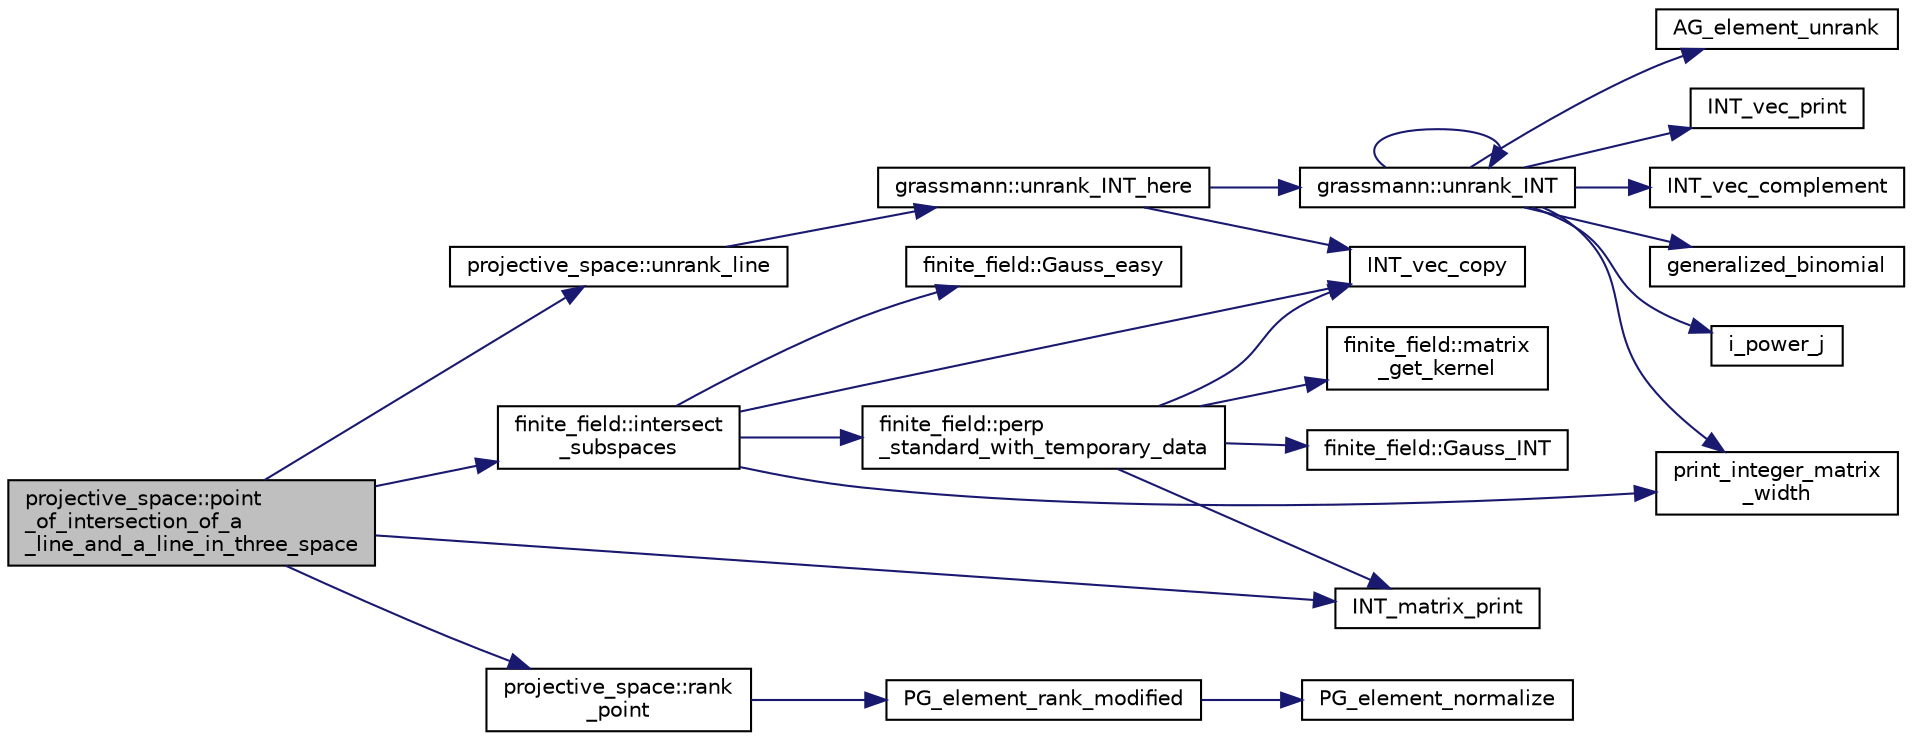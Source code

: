 digraph "projective_space::point_of_intersection_of_a_line_and_a_line_in_three_space"
{
  edge [fontname="Helvetica",fontsize="10",labelfontname="Helvetica",labelfontsize="10"];
  node [fontname="Helvetica",fontsize="10",shape=record];
  rankdir="LR";
  Node2874 [label="projective_space::point\l_of_intersection_of_a\l_line_and_a_line_in_three_space",height=0.2,width=0.4,color="black", fillcolor="grey75", style="filled", fontcolor="black"];
  Node2874 -> Node2875 [color="midnightblue",fontsize="10",style="solid",fontname="Helvetica"];
  Node2875 [label="projective_space::unrank_line",height=0.2,width=0.4,color="black", fillcolor="white", style="filled",URL="$d2/d17/classprojective__space.html#abdc61b40bc8adc18628e1d3a1755dcae"];
  Node2875 -> Node2876 [color="midnightblue",fontsize="10",style="solid",fontname="Helvetica"];
  Node2876 [label="grassmann::unrank_INT_here",height=0.2,width=0.4,color="black", fillcolor="white", style="filled",URL="$df/d02/classgrassmann.html#aa51bb30ed0feb7ad87d500b76e0b3cbe"];
  Node2876 -> Node2877 [color="midnightblue",fontsize="10",style="solid",fontname="Helvetica"];
  Node2877 [label="grassmann::unrank_INT",height=0.2,width=0.4,color="black", fillcolor="white", style="filled",URL="$df/d02/classgrassmann.html#a32079405b95a6da2ba1420567d762d64"];
  Node2877 -> Node2878 [color="midnightblue",fontsize="10",style="solid",fontname="Helvetica"];
  Node2878 [label="generalized_binomial",height=0.2,width=0.4,color="black", fillcolor="white", style="filled",URL="$d2/d7c/combinatorics_8_c.html#a24762dc22e45175d18ec1ec1d2556ae8"];
  Node2877 -> Node2879 [color="midnightblue",fontsize="10",style="solid",fontname="Helvetica"];
  Node2879 [label="i_power_j",height=0.2,width=0.4,color="black", fillcolor="white", style="filled",URL="$de/dc5/algebra__and__number__theory_8h.html#a39b321523e8957d701618bb5cac542b5"];
  Node2877 -> Node2880 [color="midnightblue",fontsize="10",style="solid",fontname="Helvetica"];
  Node2880 [label="AG_element_unrank",height=0.2,width=0.4,color="black", fillcolor="white", style="filled",URL="$d4/d67/geometry_8h.html#a4a33b86c87b2879b97cfa1327abe2885"];
  Node2877 -> Node2881 [color="midnightblue",fontsize="10",style="solid",fontname="Helvetica"];
  Node2881 [label="INT_vec_print",height=0.2,width=0.4,color="black", fillcolor="white", style="filled",URL="$df/dbf/sajeeb_8_c.html#a79a5901af0b47dd0d694109543c027fe"];
  Node2877 -> Node2877 [color="midnightblue",fontsize="10",style="solid",fontname="Helvetica"];
  Node2877 -> Node2882 [color="midnightblue",fontsize="10",style="solid",fontname="Helvetica"];
  Node2882 [label="INT_vec_complement",height=0.2,width=0.4,color="black", fillcolor="white", style="filled",URL="$d5/db4/io__and__os_8h.html#a2a0a724647575fcd3090c763985eb81a"];
  Node2877 -> Node2883 [color="midnightblue",fontsize="10",style="solid",fontname="Helvetica"];
  Node2883 [label="print_integer_matrix\l_width",height=0.2,width=0.4,color="black", fillcolor="white", style="filled",URL="$d5/db4/io__and__os_8h.html#aa78f3e73fc2179251bd15adbcc31573f"];
  Node2876 -> Node2884 [color="midnightblue",fontsize="10",style="solid",fontname="Helvetica"];
  Node2884 [label="INT_vec_copy",height=0.2,width=0.4,color="black", fillcolor="white", style="filled",URL="$df/dbf/sajeeb_8_c.html#ac2d875e27e009af6ec04d17254d11075"];
  Node2874 -> Node2885 [color="midnightblue",fontsize="10",style="solid",fontname="Helvetica"];
  Node2885 [label="INT_matrix_print",height=0.2,width=0.4,color="black", fillcolor="white", style="filled",URL="$d5/db4/io__and__os_8h.html#afd4180a24bef3a2b584668a4eaf607ff"];
  Node2874 -> Node2886 [color="midnightblue",fontsize="10",style="solid",fontname="Helvetica"];
  Node2886 [label="finite_field::intersect\l_subspaces",height=0.2,width=0.4,color="black", fillcolor="white", style="filled",URL="$df/d5a/classfinite__field.html#af887ed38de1b121a4260e828d069aa3e"];
  Node2886 -> Node2884 [color="midnightblue",fontsize="10",style="solid",fontname="Helvetica"];
  Node2886 -> Node2883 [color="midnightblue",fontsize="10",style="solid",fontname="Helvetica"];
  Node2886 -> Node2887 [color="midnightblue",fontsize="10",style="solid",fontname="Helvetica"];
  Node2887 [label="finite_field::perp\l_standard_with_temporary_data",height=0.2,width=0.4,color="black", fillcolor="white", style="filled",URL="$df/d5a/classfinite__field.html#aae3cca9b5f19ae969a9c5349d14f41c0"];
  Node2887 -> Node2884 [color="midnightblue",fontsize="10",style="solid",fontname="Helvetica"];
  Node2887 -> Node2885 [color="midnightblue",fontsize="10",style="solid",fontname="Helvetica"];
  Node2887 -> Node2888 [color="midnightblue",fontsize="10",style="solid",fontname="Helvetica"];
  Node2888 [label="finite_field::Gauss_INT",height=0.2,width=0.4,color="black", fillcolor="white", style="filled",URL="$df/d5a/classfinite__field.html#adb676d2e80341b53751326e3a58beb11"];
  Node2887 -> Node2889 [color="midnightblue",fontsize="10",style="solid",fontname="Helvetica"];
  Node2889 [label="finite_field::matrix\l_get_kernel",height=0.2,width=0.4,color="black", fillcolor="white", style="filled",URL="$df/d5a/classfinite__field.html#ac45780a927cee936df13d04d30d2d248"];
  Node2886 -> Node2890 [color="midnightblue",fontsize="10",style="solid",fontname="Helvetica"];
  Node2890 [label="finite_field::Gauss_easy",height=0.2,width=0.4,color="black", fillcolor="white", style="filled",URL="$df/d5a/classfinite__field.html#a32761bf6c4a41f24b7193352127db8e7"];
  Node2874 -> Node2891 [color="midnightblue",fontsize="10",style="solid",fontname="Helvetica"];
  Node2891 [label="projective_space::rank\l_point",height=0.2,width=0.4,color="black", fillcolor="white", style="filled",URL="$d2/d17/classprojective__space.html#ae99e357b4a0ada3d5dcd07e13e65326a"];
  Node2891 -> Node2892 [color="midnightblue",fontsize="10",style="solid",fontname="Helvetica"];
  Node2892 [label="PG_element_rank_modified",height=0.2,width=0.4,color="black", fillcolor="white", style="filled",URL="$d4/d67/geometry_8h.html#a9cd1a8bf5b88a038e33862f6c2c3dd36"];
  Node2892 -> Node2893 [color="midnightblue",fontsize="10",style="solid",fontname="Helvetica"];
  Node2893 [label="PG_element_normalize",height=0.2,width=0.4,color="black", fillcolor="white", style="filled",URL="$df/de4/projective_8_c.html#a5a4c3c1158bad6bab0d786c616bd0996"];
}
